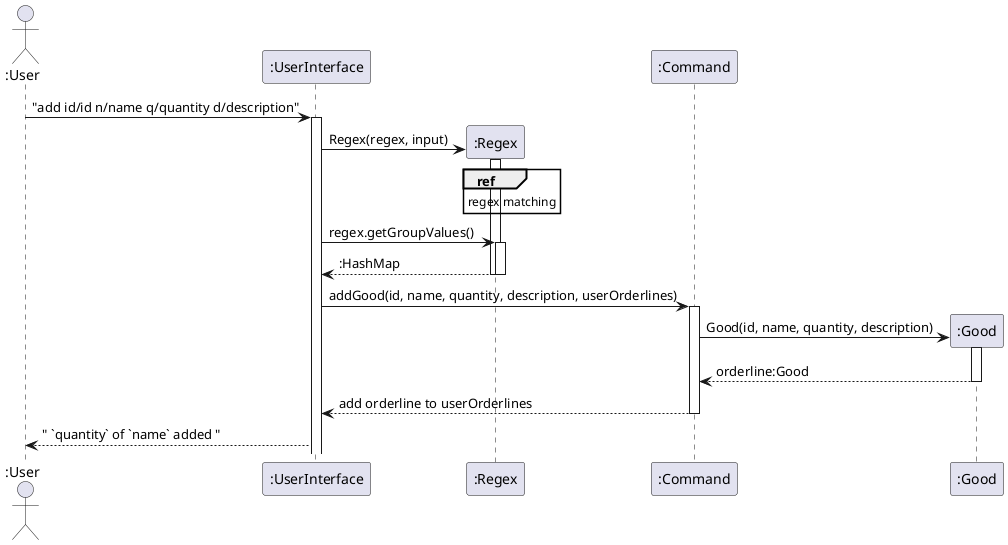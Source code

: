 @startuml
' !include Style.puml  '

Actor ":User" as user
participant ":UserInterface" as ui
participant ":Regex" as regex
participant ":Command" as command
participant ":Good" as orderline

user -> ui ++ : "add id/id n/name q/quantity d/description"
create regex
ui -> regex  ++: Regex(regex, input)
ref over regex : regex matching
ui -> regex ++ : regex.getGroupValues()
regex --> ui -- : :HashMap
deactivate regex
ui -> command ++ : addGood(id, name, quantity, description, userOrderlines)
create orderline
command -> orderline ++ : Good(id, name, quantity, description)
orderline --> command -- : orderline:Good
command --> ui -- : add orderline to userOrderlines
ui --> user : " `quantity` of `name` added "

@enduml
